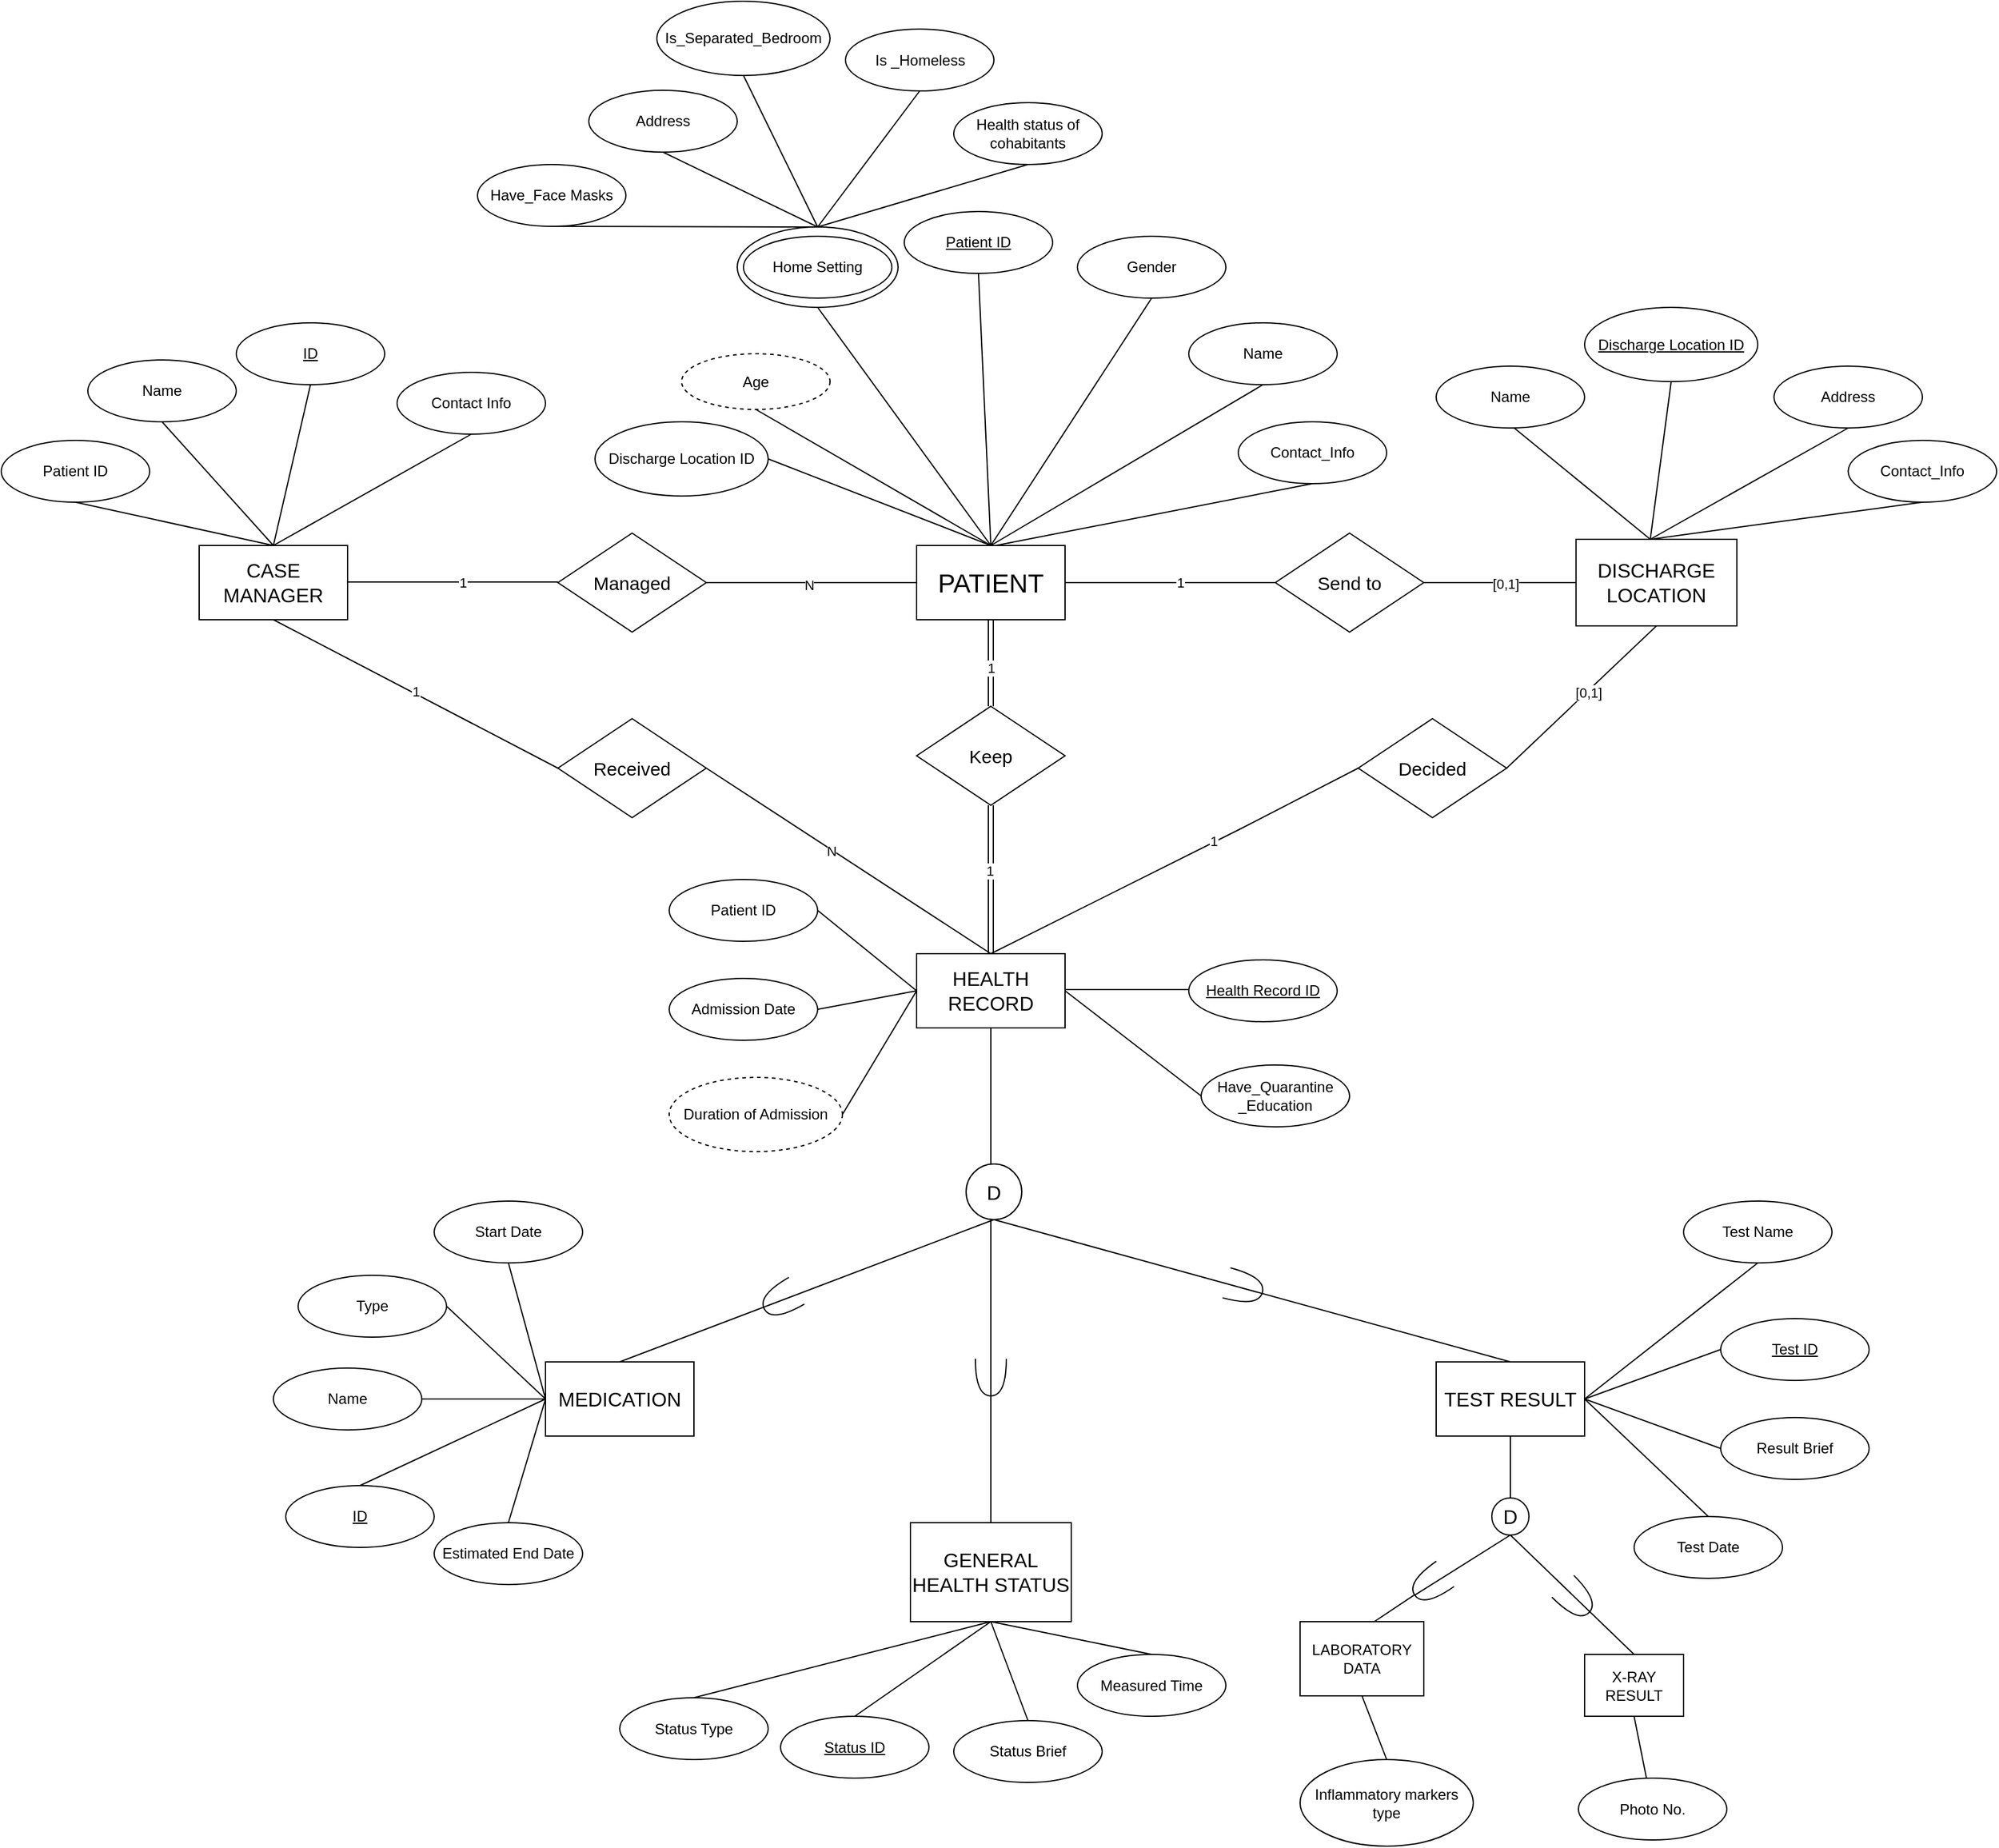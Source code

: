 <mxfile version="22.0.8" type="google">
  <diagram name="Page-1" id="VMhHE3e6g1Ab2ui48BeN">
    <mxGraphModel grid="1" page="1" gridSize="10" guides="1" tooltips="1" connect="1" arrows="1" fold="1" pageScale="1" pageWidth="827" pageHeight="1169" math="0" shadow="0">
      <root>
        <mxCell id="0" />
        <mxCell id="1" parent="0" />
        <mxCell id="AIpgbeA93NJmp3kinmn9-67" style="edgeStyle=orthogonalEdgeStyle;rounded=0;orthogonalLoop=1;jettySize=auto;html=1;entryX=0.5;entryY=0;entryDx=0;entryDy=0;shape=link;" edge="1" parent="1" source="AIpgbeA93NJmp3kinmn9-1" target="AIpgbeA93NJmp3kinmn9-66">
          <mxGeometry relative="1" as="geometry" />
        </mxCell>
        <mxCell id="AIpgbeA93NJmp3kinmn9-69" value="1" style="edgeLabel;html=1;align=center;verticalAlign=middle;resizable=0;points=[];" connectable="0" vertex="1" parent="AIpgbeA93NJmp3kinmn9-67">
          <mxGeometry x="0.114" relative="1" as="geometry">
            <mxPoint as="offset" />
          </mxGeometry>
        </mxCell>
        <mxCell id="AIpgbeA93NJmp3kinmn9-1" value="&lt;font style=&quot;font-size: 21px;&quot;&gt;PATIENT&lt;/font&gt;" style="rounded=0;whiteSpace=wrap;html=1;" vertex="1" parent="1">
          <mxGeometry x="240" y="-370" width="120" height="60" as="geometry" />
        </mxCell>
        <mxCell id="AIpgbeA93NJmp3kinmn9-8" style="edgeStyle=orthogonalEdgeStyle;rounded=0;orthogonalLoop=1;jettySize=auto;html=1;exitX=0.5;exitY=1;exitDx=0;exitDy=0;" edge="1" parent="1">
          <mxGeometry relative="1" as="geometry">
            <mxPoint x="300" y="440" as="sourcePoint" />
            <mxPoint x="300" y="440" as="targetPoint" />
          </mxGeometry>
        </mxCell>
        <mxCell id="AIpgbeA93NJmp3kinmn9-64" value="&lt;font style=&quot;font-size: 16px;&quot;&gt;HEALTH RECORD&lt;/font&gt;" style="rounded=0;whiteSpace=wrap;html=1;" vertex="1" parent="1">
          <mxGeometry x="240" y="-40" width="120" height="60" as="geometry" />
        </mxCell>
        <mxCell id="AIpgbeA93NJmp3kinmn9-68" style="edgeStyle=orthogonalEdgeStyle;rounded=0;orthogonalLoop=1;jettySize=auto;html=1;exitX=0.5;exitY=1;exitDx=0;exitDy=0;shape=link;" edge="1" parent="1" source="AIpgbeA93NJmp3kinmn9-66" target="AIpgbeA93NJmp3kinmn9-64">
          <mxGeometry relative="1" as="geometry" />
        </mxCell>
        <mxCell id="AIpgbeA93NJmp3kinmn9-71" value="1" style="edgeLabel;html=1;align=center;verticalAlign=middle;resizable=0;points=[];" connectable="0" vertex="1" parent="AIpgbeA93NJmp3kinmn9-68">
          <mxGeometry x="-0.117" y="-1" relative="1" as="geometry">
            <mxPoint as="offset" />
          </mxGeometry>
        </mxCell>
        <mxCell id="AIpgbeA93NJmp3kinmn9-66" value="&lt;font style=&quot;font-size: 15px;&quot;&gt;Keep&lt;/font&gt;" style="rhombus;whiteSpace=wrap;html=1;" vertex="1" parent="1">
          <mxGeometry x="240" y="-240" width="120" height="80" as="geometry" />
        </mxCell>
        <mxCell id="AIpgbeA93NJmp3kinmn9-80" value="&lt;u&gt;Health Record ID&lt;/u&gt;" style="ellipse;whiteSpace=wrap;html=1;" vertex="1" parent="1">
          <mxGeometry x="460" y="-35" width="120" height="50" as="geometry" />
        </mxCell>
        <mxCell id="AIpgbeA93NJmp3kinmn9-85" value="Patient ID" style="ellipse;whiteSpace=wrap;html=1;" vertex="1" parent="1">
          <mxGeometry x="40" y="-100" width="120" height="50" as="geometry" />
        </mxCell>
        <mxCell id="AIpgbeA93NJmp3kinmn9-86" value="" style="endArrow=none;html=1;rounded=0;exitX=1;exitY=0.5;exitDx=0;exitDy=0;" edge="1" parent="1" source="AIpgbeA93NJmp3kinmn9-85">
          <mxGeometry width="50" height="50" relative="1" as="geometry">
            <mxPoint x="300" y="-10" as="sourcePoint" />
            <mxPoint x="240" y="-10" as="targetPoint" />
          </mxGeometry>
        </mxCell>
        <mxCell id="NmKo0EHqz39Op1osBqyC-1" value="&lt;span style=&quot;font-size: 16px;&quot;&gt;CASE MANAGER&lt;/span&gt;" style="rounded=0;whiteSpace=wrap;html=1;" vertex="1" parent="1">
          <mxGeometry x="-340" y="-370" width="120" height="60" as="geometry" />
        </mxCell>
        <mxCell id="NmKo0EHqz39Op1osBqyC-2" value="&lt;font style=&quot;font-size: 16px;&quot;&gt;DISCHARGE&lt;br&gt;LOCATION&lt;br&gt;&lt;/font&gt;" style="rounded=0;whiteSpace=wrap;html=1;" vertex="1" parent="1">
          <mxGeometry x="773.1" y="-375" width="130" height="70" as="geometry" />
        </mxCell>
        <mxCell id="NmKo0EHqz39Op1osBqyC-3" value="&lt;font style=&quot;font-size: 15px;&quot;&gt;Send to&lt;/font&gt;" style="rhombus;whiteSpace=wrap;html=1;" vertex="1" parent="1">
          <mxGeometry x="530" y="-380" width="120" height="80" as="geometry" />
        </mxCell>
        <mxCell id="NmKo0EHqz39Op1osBqyC-5" value="" style="endArrow=none;html=1;rounded=0;entryX=0;entryY=0.5;entryDx=0;entryDy=0;exitX=1;exitY=0.5;exitDx=0;exitDy=0;" edge="1" parent="1" source="NmKo0EHqz39Op1osBqyC-3" target="NmKo0EHqz39Op1osBqyC-2">
          <mxGeometry width="50" height="50" relative="1" as="geometry">
            <mxPoint x="280" y="110" as="sourcePoint" />
            <mxPoint x="330" y="60" as="targetPoint" />
          </mxGeometry>
        </mxCell>
        <mxCell id="NmKo0EHqz39Op1osBqyC-10" value="[0,1]" style="edgeLabel;html=1;align=center;verticalAlign=middle;resizable=0;points=[];" connectable="0" vertex="1" parent="NmKo0EHqz39Op1osBqyC-5">
          <mxGeometry x="0.072" y="-1" relative="1" as="geometry">
            <mxPoint as="offset" />
          </mxGeometry>
        </mxCell>
        <mxCell id="NmKo0EHqz39Op1osBqyC-6" value="" style="endArrow=none;html=1;rounded=0;entryX=0;entryY=0.5;entryDx=0;entryDy=0;exitX=1;exitY=0.5;exitDx=0;exitDy=0;" edge="1" parent="1" source="AIpgbeA93NJmp3kinmn9-1" target="NmKo0EHqz39Op1osBqyC-3">
          <mxGeometry width="50" height="50" relative="1" as="geometry">
            <mxPoint x="660" y="-330" as="sourcePoint" />
            <mxPoint x="780" y="-330" as="targetPoint" />
            <Array as="points" />
          </mxGeometry>
        </mxCell>
        <mxCell id="NmKo0EHqz39Op1osBqyC-9" value="1" style="edgeLabel;html=1;align=center;verticalAlign=middle;resizable=0;points=[];" connectable="0" vertex="1" parent="NmKo0EHqz39Op1osBqyC-6">
          <mxGeometry x="0.086" relative="1" as="geometry">
            <mxPoint as="offset" />
          </mxGeometry>
        </mxCell>
        <mxCell id="NmKo0EHqz39Op1osBqyC-19" value="" style="endArrow=none;html=1;rounded=0;exitX=0;exitY=0.5;exitDx=0;exitDy=0;entryX=1;entryY=0.5;entryDx=0;entryDy=0;" edge="1" parent="1" source="AIpgbeA93NJmp3kinmn9-1" target="NmKo0EHqz39Op1osBqyC-20">
          <mxGeometry width="50" height="50" relative="1" as="geometry">
            <mxPoint x="280" y="-100" as="sourcePoint" />
            <mxPoint x="330" y="-150" as="targetPoint" />
            <Array as="points">
              <mxPoint x="190" y="-340" />
            </Array>
          </mxGeometry>
        </mxCell>
        <mxCell id="NmKo0EHqz39Op1osBqyC-24" value="N" style="edgeLabel;html=1;align=center;verticalAlign=middle;resizable=0;points=[];" connectable="0" vertex="1" parent="NmKo0EHqz39Op1osBqyC-19">
          <mxGeometry x="0.031" y="2" relative="1" as="geometry">
            <mxPoint as="offset" />
          </mxGeometry>
        </mxCell>
        <mxCell id="NmKo0EHqz39Op1osBqyC-20" value="&lt;span style=&quot;font-size: 15px;&quot;&gt;Managed&lt;/span&gt;" style="rhombus;whiteSpace=wrap;html=1;" vertex="1" parent="1">
          <mxGeometry x="-50" y="-380" width="120" height="80" as="geometry" />
        </mxCell>
        <mxCell id="NmKo0EHqz39Op1osBqyC-25" value="" style="endArrow=none;html=1;rounded=0;entryX=0;entryY=0.5;entryDx=0;entryDy=0;exitX=1;exitY=0.5;exitDx=0;exitDy=0;" edge="1" parent="1">
          <mxGeometry width="50" height="50" relative="1" as="geometry">
            <mxPoint x="-220" y="-340.5" as="sourcePoint" />
            <mxPoint x="-50" y="-340.5" as="targetPoint" />
            <Array as="points" />
          </mxGeometry>
        </mxCell>
        <mxCell id="NmKo0EHqz39Op1osBqyC-26" value="1" style="edgeLabel;html=1;align=center;verticalAlign=middle;resizable=0;points=[];" connectable="0" vertex="1" parent="NmKo0EHqz39Op1osBqyC-25">
          <mxGeometry x="0.086" relative="1" as="geometry">
            <mxPoint as="offset" />
          </mxGeometry>
        </mxCell>
        <mxCell id="NmKo0EHqz39Op1osBqyC-27" value="&lt;font style=&quot;font-size: 15px;&quot;&gt;Received&lt;/font&gt;" style="rhombus;whiteSpace=wrap;html=1;" vertex="1" parent="1">
          <mxGeometry x="-50" y="-230" width="120" height="80" as="geometry" />
        </mxCell>
        <mxCell id="NmKo0EHqz39Op1osBqyC-28" value="" style="endArrow=none;html=1;rounded=0;entryX=0.5;entryY=1;entryDx=0;entryDy=0;exitX=0;exitY=0.5;exitDx=0;exitDy=0;" edge="1" parent="1" source="NmKo0EHqz39Op1osBqyC-27" target="NmKo0EHqz39Op1osBqyC-1">
          <mxGeometry width="50" height="50" relative="1" as="geometry">
            <mxPoint x="280" as="sourcePoint" />
            <mxPoint x="330" y="-50" as="targetPoint" />
          </mxGeometry>
        </mxCell>
        <mxCell id="NmKo0EHqz39Op1osBqyC-29" value="1" style="edgeLabel;html=1;align=center;verticalAlign=middle;resizable=0;points=[];" connectable="0" vertex="1" parent="NmKo0EHqz39Op1osBqyC-28">
          <mxGeometry x="0.013" y="-2" relative="1" as="geometry">
            <mxPoint as="offset" />
          </mxGeometry>
        </mxCell>
        <mxCell id="NmKo0EHqz39Op1osBqyC-30" value="" style="endArrow=none;html=1;rounded=0;entryX=1;entryY=0.5;entryDx=0;entryDy=0;exitX=0.5;exitY=0;exitDx=0;exitDy=0;" edge="1" parent="1" source="AIpgbeA93NJmp3kinmn9-64" target="NmKo0EHqz39Op1osBqyC-27">
          <mxGeometry width="50" height="50" relative="1" as="geometry">
            <mxPoint x="280" as="sourcePoint" />
            <mxPoint x="330" y="-50" as="targetPoint" />
          </mxGeometry>
        </mxCell>
        <mxCell id="NmKo0EHqz39Op1osBqyC-31" value="N" style="edgeLabel;html=1;align=center;verticalAlign=middle;resizable=0;points=[];" connectable="0" vertex="1" parent="NmKo0EHqz39Op1osBqyC-30">
          <mxGeometry x="0.123" y="1" relative="1" as="geometry">
            <mxPoint as="offset" />
          </mxGeometry>
        </mxCell>
        <mxCell id="NmKo0EHqz39Op1osBqyC-32" value="&lt;font style=&quot;font-size: 15px;&quot;&gt;Decided&lt;/font&gt;" style="rhombus;whiteSpace=wrap;html=1;" vertex="1" parent="1">
          <mxGeometry x="597" y="-230" width="120" height="80" as="geometry" />
        </mxCell>
        <mxCell id="NmKo0EHqz39Op1osBqyC-33" value="" style="endArrow=none;html=1;rounded=0;entryX=0;entryY=0.5;entryDx=0;entryDy=0;" edge="1" parent="1" target="NmKo0EHqz39Op1osBqyC-32">
          <mxGeometry width="50" height="50" relative="1" as="geometry">
            <mxPoint x="300" y="-40" as="sourcePoint" />
            <mxPoint x="80" y="-180" as="targetPoint" />
            <Array as="points">
              <mxPoint x="500" y="-140" />
            </Array>
          </mxGeometry>
        </mxCell>
        <mxCell id="NmKo0EHqz39Op1osBqyC-35" value="1" style="edgeLabel;html=1;align=center;verticalAlign=middle;resizable=0;points=[];" connectable="0" vertex="1" parent="NmKo0EHqz39Op1osBqyC-33">
          <mxGeometry x="0.21" y="1" relative="1" as="geometry">
            <mxPoint as="offset" />
          </mxGeometry>
        </mxCell>
        <mxCell id="NmKo0EHqz39Op1osBqyC-36" value="" style="endArrow=none;html=1;rounded=0;entryX=0.5;entryY=1;entryDx=0;entryDy=0;exitX=1;exitY=0.5;exitDx=0;exitDy=0;" edge="1" parent="1" source="NmKo0EHqz39Op1osBqyC-32" target="NmKo0EHqz39Op1osBqyC-2">
          <mxGeometry width="50" height="50" relative="1" as="geometry">
            <mxPoint x="660" y="-330" as="sourcePoint" />
            <mxPoint x="780" y="-330" as="targetPoint" />
          </mxGeometry>
        </mxCell>
        <mxCell id="NmKo0EHqz39Op1osBqyC-37" value="[0,1]" style="edgeLabel;html=1;align=center;verticalAlign=middle;resizable=0;points=[];" connectable="0" vertex="1" parent="NmKo0EHqz39Op1osBqyC-36">
          <mxGeometry x="0.072" y="-1" relative="1" as="geometry">
            <mxPoint as="offset" />
          </mxGeometry>
        </mxCell>
        <mxCell id="NmKo0EHqz39Op1osBqyC-48" value="" style="endArrow=none;html=1;rounded=0;entryX=0.5;entryY=1;entryDx=0;entryDy=0;" edge="1" parent="1" target="AIpgbeA93NJmp3kinmn9-64">
          <mxGeometry width="50" height="50" relative="1" as="geometry">
            <mxPoint x="300" y="130" as="sourcePoint" />
            <mxPoint x="310" y="30" as="targetPoint" />
          </mxGeometry>
        </mxCell>
        <mxCell id="NmKo0EHqz39Op1osBqyC-50" value="&lt;font style=&quot;font-size: 16px;&quot;&gt;MEDICATION&lt;br&gt;&lt;/font&gt;" style="rounded=0;whiteSpace=wrap;html=1;" vertex="1" parent="1">
          <mxGeometry x="-60" y="290" width="120" height="60" as="geometry" />
        </mxCell>
        <mxCell id="_GpkF45xMww4zKi-DUgt-10" style="rounded=0;orthogonalLoop=1;jettySize=auto;html=1;entryX=0.5;entryY=0;entryDx=0;entryDy=0;endArrow=none;endFill=0;" edge="1" parent="1" source="2goX5_08iMtre9aVL-ch-25">
          <mxGeometry relative="1" as="geometry">
            <mxPoint x="720" y="430" as="sourcePoint" />
            <mxPoint x="610" y="500" as="targetPoint" />
          </mxGeometry>
        </mxCell>
        <mxCell id="NmKo0EHqz39Op1osBqyC-51" value="&lt;font style=&quot;font-size: 16px;&quot;&gt;GENERAL HEALTH STATUS&lt;br&gt;&lt;/font&gt;" style="rounded=0;whiteSpace=wrap;html=1;" vertex="1" parent="1">
          <mxGeometry x="235" y="420" width="130" height="80" as="geometry" />
        </mxCell>
        <mxCell id="_GpkF45xMww4zKi-DUgt-26" style="edgeStyle=none;shape=connector;rounded=0;orthogonalLoop=1;jettySize=auto;html=1;exitX=1;exitY=0.5;exitDx=0;exitDy=0;entryX=0.5;entryY=1;entryDx=0;entryDy=0;labelBackgroundColor=default;strokeColor=default;align=center;verticalAlign=middle;fontFamily=Helvetica;fontSize=11;fontColor=default;endArrow=none;endFill=0;" edge="1" parent="1" target="2goX5_08iMtre9aVL-ch-2">
          <mxGeometry relative="1" as="geometry">
            <mxPoint x="780" y="320" as="sourcePoint" />
          </mxGeometry>
        </mxCell>
        <mxCell id="NmKo0EHqz39Op1osBqyC-52" value="&lt;font style=&quot;font-size: 16px;&quot;&gt;TEST RESULT&lt;/font&gt;" style="rounded=0;whiteSpace=wrap;html=1;" vertex="1" parent="1">
          <mxGeometry x="660" y="290" width="120" height="60" as="geometry" />
        </mxCell>
        <mxCell id="NmKo0EHqz39Op1osBqyC-57" value="Gender" style="ellipse;whiteSpace=wrap;html=1;" vertex="1" parent="1">
          <mxGeometry x="370" y="-620" width="120" height="50" as="geometry" />
        </mxCell>
        <mxCell id="NmKo0EHqz39Op1osBqyC-58" value="&lt;u&gt;Patient ID&lt;/u&gt;" style="ellipse;whiteSpace=wrap;html=1;" vertex="1" parent="1">
          <mxGeometry x="230" y="-640" width="120" height="50" as="geometry" />
        </mxCell>
        <mxCell id="NmKo0EHqz39Op1osBqyC-60" value="Name" style="ellipse;whiteSpace=wrap;html=1;" vertex="1" parent="1">
          <mxGeometry x="460" y="-550" width="120" height="50" as="geometry" />
        </mxCell>
        <mxCell id="NmKo0EHqz39Op1osBqyC-61" value="" style="endArrow=none;html=1;rounded=0;exitX=0.5;exitY=1;exitDx=0;exitDy=0;entryX=0.5;entryY=0;entryDx=0;entryDy=0;" edge="1" parent="1" target="AIpgbeA93NJmp3kinmn9-1">
          <mxGeometry width="50" height="50" relative="1" as="geometry">
            <mxPoint x="110" y="-480" as="sourcePoint" />
            <mxPoint x="330" y="-320" as="targetPoint" />
          </mxGeometry>
        </mxCell>
        <mxCell id="NmKo0EHqz39Op1osBqyC-64" value="" style="endArrow=none;html=1;rounded=0;entryX=0.5;entryY=1;entryDx=0;entryDy=0;" edge="1" parent="1" target="NmKo0EHqz39Op1osBqyC-58">
          <mxGeometry width="50" height="50" relative="1" as="geometry">
            <mxPoint x="300" y="-370" as="sourcePoint" />
            <mxPoint x="350" y="-420" as="targetPoint" />
          </mxGeometry>
        </mxCell>
        <mxCell id="NmKo0EHqz39Op1osBqyC-65" value="" style="endArrow=none;html=1;rounded=0;entryX=0.5;entryY=1;entryDx=0;entryDy=0;" edge="1" parent="1" target="NmKo0EHqz39Op1osBqyC-57">
          <mxGeometry width="50" height="50" relative="1" as="geometry">
            <mxPoint x="300" y="-370" as="sourcePoint" />
            <mxPoint x="350" y="-420" as="targetPoint" />
          </mxGeometry>
        </mxCell>
        <mxCell id="NmKo0EHqz39Op1osBqyC-66" value="" style="endArrow=none;html=1;rounded=0;entryX=0.5;entryY=1;entryDx=0;entryDy=0;" edge="1" parent="1" target="NmKo0EHqz39Op1osBqyC-60">
          <mxGeometry width="50" height="50" relative="1" as="geometry">
            <mxPoint x="300" y="-370" as="sourcePoint" />
            <mxPoint x="350" y="-420" as="targetPoint" />
          </mxGeometry>
        </mxCell>
        <mxCell id="NmKo0EHqz39Op1osBqyC-68" value="" style="endArrow=none;html=1;rounded=0;entryX=0.5;entryY=1;entryDx=0;entryDy=0;exitX=0.5;exitY=0;exitDx=0;exitDy=0;" edge="1" parent="1" target="NmKo0EHqz39Op1osBqyC-69">
          <mxGeometry width="50" height="50" relative="1" as="geometry">
            <mxPoint x="833.1" y="-375" as="sourcePoint" />
            <mxPoint x="833.1" y="-485" as="targetPoint" />
          </mxGeometry>
        </mxCell>
        <mxCell id="NmKo0EHqz39Op1osBqyC-69" value="&lt;u&gt;Discharge Location ID&lt;/u&gt;" style="ellipse;whiteSpace=wrap;html=1;" vertex="1" parent="1">
          <mxGeometry x="780" y="-562.5" width="140" height="60" as="geometry" />
        </mxCell>
        <mxCell id="NmKo0EHqz39Op1osBqyC-70" value="Name" style="ellipse;whiteSpace=wrap;html=1;" vertex="1" parent="1">
          <mxGeometry x="660" y="-515" width="120" height="50" as="geometry" />
        </mxCell>
        <mxCell id="NmKo0EHqz39Op1osBqyC-71" value="" style="endArrow=none;html=1;rounded=0;entryX=0.5;entryY=1;entryDx=0;entryDy=0;" edge="1" parent="1">
          <mxGeometry width="50" height="50" relative="1" as="geometry">
            <mxPoint x="833.1" y="-375" as="sourcePoint" />
            <mxPoint x="723.1" y="-465" as="targetPoint" />
          </mxGeometry>
        </mxCell>
        <mxCell id="NmKo0EHqz39Op1osBqyC-72" value="Address" style="ellipse;whiteSpace=wrap;html=1;" vertex="1" parent="1">
          <mxGeometry x="933.1" y="-515" width="120" height="50" as="geometry" />
        </mxCell>
        <mxCell id="NmKo0EHqz39Op1osBqyC-73" value="" style="endArrow=none;html=1;rounded=0;entryX=0.5;entryY=1;entryDx=0;entryDy=0;" edge="1" parent="1" target="NmKo0EHqz39Op1osBqyC-72">
          <mxGeometry width="50" height="50" relative="1" as="geometry">
            <mxPoint x="833.1" y="-375" as="sourcePoint" />
            <mxPoint x="883.1" y="-425" as="targetPoint" />
          </mxGeometry>
        </mxCell>
        <mxCell id="NmKo0EHqz39Op1osBqyC-74" value="Contact_Info" style="ellipse;whiteSpace=wrap;html=1;" vertex="1" parent="1">
          <mxGeometry x="993.1" y="-455" width="120" height="50" as="geometry" />
        </mxCell>
        <mxCell id="NmKo0EHqz39Op1osBqyC-75" value="" style="endArrow=none;html=1;rounded=0;entryX=0.5;entryY=1;entryDx=0;entryDy=0;" edge="1" parent="1" target="NmKo0EHqz39Op1osBqyC-74">
          <mxGeometry width="50" height="50" relative="1" as="geometry">
            <mxPoint x="833.1" y="-375" as="sourcePoint" />
            <mxPoint x="883.1" y="-425" as="targetPoint" />
          </mxGeometry>
        </mxCell>
        <mxCell id="NmKo0EHqz39Op1osBqyC-76" value="" style="endArrow=none;html=1;rounded=0;entryX=0.5;entryY=1;entryDx=0;entryDy=0;exitX=0.5;exitY=0;exitDx=0;exitDy=0;" edge="1" parent="1" target="NmKo0EHqz39Op1osBqyC-77">
          <mxGeometry width="50" height="50" relative="1" as="geometry">
            <mxPoint x="-280" y="-370" as="sourcePoint" />
            <mxPoint x="-280" y="-480" as="targetPoint" />
          </mxGeometry>
        </mxCell>
        <mxCell id="NmKo0EHqz39Op1osBqyC-77" value="&lt;u&gt;ID&lt;/u&gt;" style="ellipse;whiteSpace=wrap;html=1;" vertex="1" parent="1">
          <mxGeometry x="-310" y="-550" width="120" height="50" as="geometry" />
        </mxCell>
        <mxCell id="NmKo0EHqz39Op1osBqyC-78" value="Name" style="ellipse;whiteSpace=wrap;html=1;" vertex="1" parent="1">
          <mxGeometry x="-430" y="-520" width="120" height="50" as="geometry" />
        </mxCell>
        <mxCell id="NmKo0EHqz39Op1osBqyC-79" value="" style="endArrow=none;html=1;rounded=0;entryX=0.5;entryY=1;entryDx=0;entryDy=0;" edge="1" parent="1" target="NmKo0EHqz39Op1osBqyC-78">
          <mxGeometry width="50" height="50" relative="1" as="geometry">
            <mxPoint x="-280" y="-370" as="sourcePoint" />
            <mxPoint x="-230" y="-420" as="targetPoint" />
          </mxGeometry>
        </mxCell>
        <mxCell id="NmKo0EHqz39Op1osBqyC-82" value="Contact Info" style="ellipse;whiteSpace=wrap;html=1;" vertex="1" parent="1">
          <mxGeometry x="-180" y="-510" width="120" height="50" as="geometry" />
        </mxCell>
        <mxCell id="NmKo0EHqz39Op1osBqyC-83" value="" style="endArrow=none;html=1;rounded=0;entryX=0.5;entryY=1;entryDx=0;entryDy=0;" edge="1" parent="1" target="NmKo0EHqz39Op1osBqyC-82">
          <mxGeometry width="50" height="50" relative="1" as="geometry">
            <mxPoint x="-280" y="-370" as="sourcePoint" />
            <mxPoint x="-230" y="-420" as="targetPoint" />
          </mxGeometry>
        </mxCell>
        <mxCell id="_GpkF45xMww4zKi-DUgt-28" style="edgeStyle=none;shape=connector;rounded=0;orthogonalLoop=1;jettySize=auto;html=1;exitX=0;exitY=0.5;exitDx=0;exitDy=0;entryX=1;entryY=0.5;entryDx=0;entryDy=0;labelBackgroundColor=default;strokeColor=default;align=center;verticalAlign=middle;fontFamily=Helvetica;fontSize=11;fontColor=default;endArrow=none;endFill=0;" edge="1" parent="1" source="_GpkF45xMww4zKi-DUgt-3">
          <mxGeometry relative="1" as="geometry">
            <mxPoint x="780" y="320" as="targetPoint" />
          </mxGeometry>
        </mxCell>
        <mxCell id="_GpkF45xMww4zKi-DUgt-3" value="Result Brief" style="ellipse;whiteSpace=wrap;html=1;" vertex="1" parent="1">
          <mxGeometry x="890" y="335" width="120" height="50" as="geometry" />
        </mxCell>
        <mxCell id="_GpkF45xMww4zKi-DUgt-27" style="edgeStyle=none;shape=connector;rounded=0;orthogonalLoop=1;jettySize=auto;html=1;exitX=0;exitY=0.5;exitDx=0;exitDy=0;labelBackgroundColor=default;strokeColor=default;align=center;verticalAlign=middle;fontFamily=Helvetica;fontSize=11;fontColor=default;endArrow=none;endFill=0;" edge="1" parent="1" source="_GpkF45xMww4zKi-DUgt-4">
          <mxGeometry relative="1" as="geometry">
            <mxPoint x="780" y="320" as="targetPoint" />
          </mxGeometry>
        </mxCell>
        <mxCell id="_GpkF45xMww4zKi-DUgt-4" value="&lt;u&gt;Test ID&lt;/u&gt;" style="ellipse;whiteSpace=wrap;html=1;" vertex="1" parent="1">
          <mxGeometry x="890" y="255" width="120" height="50" as="geometry" />
        </mxCell>
        <mxCell id="3b1TjzW6695VxqI2YM0s-2" value="Home Setting" style="ellipse;whiteSpace=wrap;html=1;" vertex="1" parent="1">
          <mxGeometry x="100" y="-620" width="120" height="50" as="geometry" />
        </mxCell>
        <mxCell id="3b1TjzW6695VxqI2YM0s-3" value="" style="endArrow=none;html=1;rounded=0;entryX=0.5;entryY=1;entryDx=0;entryDy=0;" edge="1" parent="1" target="9C1sLMTKjPvSeGDi-WuJ-1">
          <mxGeometry width="50" height="50" relative="1" as="geometry">
            <mxPoint x="300" y="-370" as="sourcePoint" />
            <mxPoint x="170" y="-560" as="targetPoint" />
          </mxGeometry>
        </mxCell>
        <mxCell id="3b1TjzW6695VxqI2YM0s-4" value="Type" style="ellipse;whiteSpace=wrap;html=1;" vertex="1" parent="1">
          <mxGeometry x="-260" y="220" width="120" height="50" as="geometry" />
        </mxCell>
        <mxCell id="3b1TjzW6695VxqI2YM0s-7" value="Start Date" style="ellipse;whiteSpace=wrap;html=1;" vertex="1" parent="1">
          <mxGeometry x="-150" y="160" width="120" height="50" as="geometry" />
        </mxCell>
        <mxCell id="_GpkF45xMww4zKi-DUgt-29" style="edgeStyle=none;shape=connector;rounded=0;orthogonalLoop=1;jettySize=auto;html=1;exitX=0.5;exitY=0;exitDx=0;exitDy=0;labelBackgroundColor=default;strokeColor=default;align=center;verticalAlign=middle;fontFamily=Helvetica;fontSize=11;fontColor=default;endArrow=none;endFill=0;" edge="1" parent="1" source="2goX5_08iMtre9aVL-ch-1">
          <mxGeometry relative="1" as="geometry">
            <mxPoint x="780" y="320" as="targetPoint" />
          </mxGeometry>
        </mxCell>
        <mxCell id="2goX5_08iMtre9aVL-ch-1" value="Test Date" style="ellipse;whiteSpace=wrap;html=1;" vertex="1" parent="1">
          <mxGeometry x="820" y="415" width="120" height="50" as="geometry" />
        </mxCell>
        <mxCell id="3b1TjzW6695VxqI2YM0s-8" value="Estimated End Date" style="ellipse;whiteSpace=wrap;html=1;" vertex="1" parent="1">
          <mxGeometry x="-150" y="420" width="120" height="50" as="geometry" />
        </mxCell>
        <mxCell id="3b1TjzW6695VxqI2YM0s-9" value="" style="endArrow=none;html=1;rounded=0;exitX=0.5;exitY=0;exitDx=0;exitDy=0;" edge="1" parent="1" source="3b1TjzW6695VxqI2YM0s-8">
          <mxGeometry width="50" height="50" relative="1" as="geometry">
            <mxPoint x="-50" y="400" as="sourcePoint" />
            <mxPoint x="-60" y="320" as="targetPoint" />
            <Array as="points" />
          </mxGeometry>
        </mxCell>
        <mxCell id="_GpkF45xMww4zKi-DUgt-11" style="edgeStyle=none;shape=connector;rounded=0;orthogonalLoop=1;jettySize=auto;html=1;exitX=0.5;exitY=0;exitDx=0;exitDy=0;labelBackgroundColor=default;strokeColor=default;align=center;verticalAlign=middle;fontFamily=Helvetica;fontSize=11;fontColor=default;endArrow=none;endFill=0;" edge="1" parent="1" source="2goX5_08iMtre9aVL-ch-29">
          <mxGeometry relative="1" as="geometry">
            <mxPoint x="720" y="430" as="targetPoint" />
            <Array as="points" />
            <mxPoint x="720" y="527.5" as="sourcePoint" />
          </mxGeometry>
        </mxCell>
        <mxCell id="3b1TjzW6695VxqI2YM0s-5" value="Name" style="ellipse;whiteSpace=wrap;html=1;" vertex="1" parent="1">
          <mxGeometry x="-280" y="295" width="120" height="50" as="geometry" />
        </mxCell>
        <mxCell id="3b1TjzW6695VxqI2YM0s-6" value="&lt;u&gt;ID&lt;/u&gt;" style="ellipse;whiteSpace=wrap;html=1;" vertex="1" parent="1">
          <mxGeometry x="-270" y="390" width="120" height="50" as="geometry" />
        </mxCell>
        <mxCell id="_GpkF45xMww4zKi-DUgt-21" value="" style="rounded=0;orthogonalLoop=1;jettySize=auto;html=1;entryX=1;entryY=0.5;entryDx=0;entryDy=0;endArrow=none;endFill=0;entryPerimeter=0;" edge="1" parent="1" target="2goX5_08iMtre9aVL-ch-25">
          <mxGeometry relative="1" as="geometry">
            <mxPoint x="720" y="430" as="sourcePoint" />
            <mxPoint x="640" y="480" as="targetPoint" />
          </mxGeometry>
        </mxCell>
        <mxCell id="2goX5_08iMtre9aVL-ch-3" value="" style="endArrow=none;html=1;rounded=0;" edge="1" parent="1">
          <mxGeometry width="50" height="50" relative="1" as="geometry">
            <mxPoint x="720" y="400" as="sourcePoint" />
            <mxPoint x="720" y="350" as="targetPoint" />
          </mxGeometry>
        </mxCell>
        <mxCell id="2goX5_08iMtre9aVL-ch-25" value="" style="shape=requiredInterface;html=1;verticalLabelPosition=bottom;sketch=0;rotation=145;" vertex="1" parent="1">
          <mxGeometry x="640" y="457.5" width="30" height="25" as="geometry" />
        </mxCell>
        <mxCell id="3b1TjzW6695VxqI2YM0s-15" value="&lt;font style=&quot;font-size: 16px;&quot;&gt;D&lt;/font&gt;" style="ellipse;whiteSpace=wrap;html=1;aspect=fixed;" vertex="1" parent="1">
          <mxGeometry x="705" y="400" width="30" height="30" as="geometry" />
        </mxCell>
        <mxCell id="3b1TjzW6695VxqI2YM0s-10" value="" style="endArrow=none;html=1;rounded=0;exitX=0.5;exitY=0;exitDx=0;exitDy=0;" edge="1" parent="1" source="3b1TjzW6695VxqI2YM0s-6">
          <mxGeometry width="50" height="50" relative="1" as="geometry">
            <mxPoint x="-110" y="370" as="sourcePoint" />
            <mxPoint x="-60" y="320" as="targetPoint" />
          </mxGeometry>
        </mxCell>
        <mxCell id="3b1TjzW6695VxqI2YM0s-13" value="" style="endArrow=none;html=1;rounded=0;entryX=0;entryY=0.5;entryDx=0;entryDy=0;exitX=0.5;exitY=1;exitDx=0;exitDy=0;" edge="1" parent="1" source="3b1TjzW6695VxqI2YM0s-7" target="NmKo0EHqz39Op1osBqyC-50">
          <mxGeometry width="50" height="50" relative="1" as="geometry">
            <mxPoint x="-140" y="240" as="sourcePoint" />
            <mxPoint x="-40" y="240" as="targetPoint" />
          </mxGeometry>
        </mxCell>
        <mxCell id="3b1TjzW6695VxqI2YM0s-11" value="" style="endArrow=none;html=1;rounded=0;exitX=1;exitY=0.5;exitDx=0;exitDy=0;" edge="1" parent="1" source="3b1TjzW6695VxqI2YM0s-5">
          <mxGeometry width="50" height="50" relative="1" as="geometry">
            <mxPoint x="-150" y="350" as="sourcePoint" />
            <mxPoint x="-60" y="320" as="targetPoint" />
          </mxGeometry>
        </mxCell>
        <mxCell id="2goX5_08iMtre9aVL-ch-2" value="Test Name" style="ellipse;whiteSpace=wrap;html=1;" vertex="1" parent="1">
          <mxGeometry x="860" y="160" width="120" height="50" as="geometry" />
        </mxCell>
        <mxCell id="3b1TjzW6695VxqI2YM0s-12" value="" style="endArrow=none;html=1;rounded=0;exitX=1;exitY=0.5;exitDx=0;exitDy=0;" edge="1" parent="1" source="3b1TjzW6695VxqI2YM0s-4">
          <mxGeometry width="50" height="50" relative="1" as="geometry">
            <mxPoint x="-140" y="330" as="sourcePoint" />
            <mxPoint x="-60" y="320" as="targetPoint" />
          </mxGeometry>
        </mxCell>
        <mxCell id="3b1TjzW6695VxqI2YM0s-21" value="Age" style="ellipse;whiteSpace=wrap;html=1;align=center;dashed=1;" vertex="1" parent="1">
          <mxGeometry x="50" y="-525" width="120" height="45" as="geometry" />
        </mxCell>
        <mxCell id="2goX5_08iMtre9aVL-ch-27" value="LABORATORY DATA" style="rounded=0;whiteSpace=wrap;html=1;" vertex="1" parent="1">
          <mxGeometry x="550" y="500" width="100" height="60" as="geometry" />
        </mxCell>
        <mxCell id="2goX5_08iMtre9aVL-ch-29" value="X-RAY RESULT" style="rounded=0;whiteSpace=wrap;html=1;" vertex="1" parent="1">
          <mxGeometry x="780" y="526.5" width="80" height="50" as="geometry" />
        </mxCell>
        <mxCell id="2goX5_08iMtre9aVL-ch-30" value="Contact_Info" style="ellipse;whiteSpace=wrap;html=1;" vertex="1" parent="1">
          <mxGeometry x="500" y="-470" width="120" height="50" as="geometry" />
        </mxCell>
        <mxCell id="2goX5_08iMtre9aVL-ch-31" value="" style="endArrow=none;html=1;rounded=0;entryX=0.5;entryY=1;entryDx=0;entryDy=0;" edge="1" parent="1" target="2goX5_08iMtre9aVL-ch-30">
          <mxGeometry width="50" height="50" relative="1" as="geometry">
            <mxPoint x="304" y="-370" as="sourcePoint" />
            <mxPoint x="354" y="-420" as="targetPoint" />
          </mxGeometry>
        </mxCell>
        <mxCell id="_GpkF45xMww4zKi-DUgt-38" value="" style="endArrow=none;html=1;rounded=0;exitX=0.5;exitY=0;exitDx=0;exitDy=0;" edge="1" parent="1" source="3b1TjzW6695VxqI2YM0s-26">
          <mxGeometry width="50" height="50" relative="1" as="geometry">
            <mxPoint x="230" y="576.5" as="sourcePoint" />
            <mxPoint x="300" y="500" as="targetPoint" />
          </mxGeometry>
        </mxCell>
        <mxCell id="3b1TjzW6695VxqI2YM0s-26" value="Status Type" style="ellipse;whiteSpace=wrap;html=1;" vertex="1" parent="1">
          <mxGeometry y="561.5" width="120" height="50" as="geometry" />
        </mxCell>
        <mxCell id="2goX5_08iMtre9aVL-ch-35" value="&lt;u&gt;Status ID&lt;/u&gt;" style="ellipse;whiteSpace=wrap;html=1;" vertex="1" parent="1">
          <mxGeometry x="130" y="576.5" width="120" height="50" as="geometry" />
        </mxCell>
        <mxCell id="2goX5_08iMtre9aVL-ch-36" value="Status Brief" style="ellipse;whiteSpace=wrap;html=1;" vertex="1" parent="1">
          <mxGeometry x="270" y="580" width="120" height="50" as="geometry" />
        </mxCell>
        <mxCell id="3b1TjzW6695VxqI2YM0s-27" value="" style="endArrow=none;html=1;rounded=0;exitX=0.5;exitY=0;exitDx=0;exitDy=0;entryX=0.5;entryY=1;entryDx=0;entryDy=0;" edge="1" parent="1" source="2goX5_08iMtre9aVL-ch-35" target="NmKo0EHqz39Op1osBqyC-51">
          <mxGeometry width="50" height="50" relative="1" as="geometry">
            <mxPoint x="280" y="520" as="sourcePoint" />
            <mxPoint x="330" y="470" as="targetPoint" />
          </mxGeometry>
        </mxCell>
        <mxCell id="_GpkF45xMww4zKi-DUgt-51" style="edgeStyle=none;shape=connector;rounded=0;orthogonalLoop=1;jettySize=auto;html=1;exitX=0.5;exitY=0;exitDx=0;exitDy=0;entryX=0.5;entryY=1;entryDx=0;entryDy=0;labelBackgroundColor=default;strokeColor=default;align=center;verticalAlign=middle;fontFamily=Helvetica;fontSize=11;fontColor=default;endArrow=none;endFill=0;" edge="1" parent="1" source="2goX5_08iMtre9aVL-ch-37" target="NmKo0EHqz39Op1osBqyC-51">
          <mxGeometry relative="1" as="geometry" />
        </mxCell>
        <mxCell id="2goX5_08iMtre9aVL-ch-37" value="Measured Time" style="ellipse;whiteSpace=wrap;html=1;" vertex="1" parent="1">
          <mxGeometry x="370" y="526.5" width="120" height="50" as="geometry" />
        </mxCell>
        <mxCell id="3b1TjzW6695VxqI2YM0s-28" value="" style="endArrow=none;html=1;rounded=0;entryX=0.5;entryY=1;entryDx=0;entryDy=0;" edge="1" parent="1" target="NmKo0EHqz39Op1osBqyC-51">
          <mxGeometry width="50" height="50" relative="1" as="geometry">
            <mxPoint x="330" y="580" as="sourcePoint" />
            <mxPoint x="380" y="530" as="targetPoint" />
          </mxGeometry>
        </mxCell>
        <mxCell id="Ixn78SWSzMhwFPWhjFRg-2" value="Photo No." style="ellipse;whiteSpace=wrap;html=1;" vertex="1" parent="1">
          <mxGeometry x="775" y="626.5" width="120" height="50" as="geometry" />
        </mxCell>
        <mxCell id="Ixn78SWSzMhwFPWhjFRg-3" value="" style="endArrow=none;html=1;rounded=0;entryX=0.5;entryY=1;entryDx=0;entryDy=0;" edge="1" parent="1">
          <mxGeometry width="50" height="50" relative="1" as="geometry">
            <mxPoint x="830" y="626.5" as="sourcePoint" />
            <mxPoint x="820" y="576.5" as="targetPoint" />
          </mxGeometry>
        </mxCell>
        <mxCell id="Ixn78SWSzMhwFPWhjFRg-6" value="Inflammatory markers type" style="ellipse;whiteSpace=wrap;html=1;" vertex="1" parent="1">
          <mxGeometry x="550" y="611.5" width="140" height="70" as="geometry" />
        </mxCell>
        <mxCell id="Ixn78SWSzMhwFPWhjFRg-7" value="" style="endArrow=none;html=1;rounded=0;entryX=0.5;entryY=1;entryDx=0;entryDy=0;exitX=0.5;exitY=0;exitDx=0;exitDy=0;" edge="1" parent="1" source="Ixn78SWSzMhwFPWhjFRg-6" target="2goX5_08iMtre9aVL-ch-27">
          <mxGeometry width="50" height="50" relative="1" as="geometry">
            <mxPoint x="560" y="600" as="sourcePoint" />
            <mxPoint x="550" y="550" as="targetPoint" />
          </mxGeometry>
        </mxCell>
        <mxCell id="5trkM3WKW3lWQrf42v0m-6" style="edgeStyle=none;shape=connector;rounded=0;orthogonalLoop=1;jettySize=auto;html=1;exitX=1;exitY=0.5;exitDx=0;exitDy=0;labelBackgroundColor=default;strokeColor=default;align=center;verticalAlign=middle;fontFamily=Helvetica;fontSize=11;fontColor=default;endArrow=none;endFill=0;exitPerimeter=0;" edge="1" parent="1" source="5trkM3WKW3lWQrf42v0m-13">
          <mxGeometry relative="1" as="geometry">
            <mxPoint x="300" y="160" as="targetPoint" />
            <Array as="points" />
          </mxGeometry>
        </mxCell>
        <mxCell id="5trkM3WKW3lWQrf42v0m-7" value="" style="rounded=0;orthogonalLoop=1;jettySize=auto;html=1;entryX=0.5;entryY=0;entryDx=0;entryDy=0;endArrow=none;endFill=0;exitX=0.5;exitY=1;exitDx=0;exitDy=0;" edge="1" parent="1" source="5trkM3WKW3lWQrf42v0m-9" target="NmKo0EHqz39Op1osBqyC-50">
          <mxGeometry relative="1" as="geometry">
            <mxPoint x="300" y="160" as="sourcePoint" />
            <mxPoint x="92.01" y="250" as="targetPoint" />
          </mxGeometry>
        </mxCell>
        <mxCell id="5trkM3WKW3lWQrf42v0m-9" value="&lt;font style=&quot;font-size: 16px;&quot;&gt;D&lt;/font&gt;" style="ellipse;whiteSpace=wrap;html=1;aspect=fixed;" vertex="1" parent="1">
          <mxGeometry x="280" y="130" width="45" height="45" as="geometry" />
        </mxCell>
        <mxCell id="5trkM3WKW3lWQrf42v0m-10" value="" style="shape=requiredInterface;html=1;verticalLabelPosition=bottom;sketch=0;rotation=15;" vertex="1" parent="1">
          <mxGeometry x="490" y="217.5" width="30" height="25" as="geometry" />
        </mxCell>
        <mxCell id="5trkM3WKW3lWQrf42v0m-11" style="edgeStyle=none;shape=connector;rounded=0;orthogonalLoop=1;jettySize=auto;html=1;labelBackgroundColor=default;strokeColor=default;align=center;verticalAlign=middle;fontFamily=Helvetica;fontSize=11;fontColor=default;endArrow=none;endFill=0;entryX=0.5;entryY=1;entryDx=0;entryDy=0;exitX=0.5;exitY=0;exitDx=0;exitDy=0;" edge="1" parent="1" source="NmKo0EHqz39Op1osBqyC-52" target="5trkM3WKW3lWQrf42v0m-9">
          <mxGeometry relative="1" as="geometry">
            <mxPoint x="300" y="180" as="targetPoint" />
            <mxPoint x="570" y="330" as="sourcePoint" />
          </mxGeometry>
        </mxCell>
        <mxCell id="5trkM3WKW3lWQrf42v0m-12" value="" style="edgeStyle=none;shape=connector;rounded=0;orthogonalLoop=1;jettySize=auto;html=1;exitX=0.5;exitY=0;exitDx=0;exitDy=0;labelBackgroundColor=default;strokeColor=default;align=center;verticalAlign=middle;fontFamily=Helvetica;fontSize=11;fontColor=default;endArrow=none;endFill=0;" edge="1" parent="1" source="NmKo0EHqz39Op1osBqyC-51" target="5trkM3WKW3lWQrf42v0m-13">
          <mxGeometry relative="1" as="geometry">
            <mxPoint x="300" y="160" as="targetPoint" />
            <mxPoint x="300" y="260" as="sourcePoint" />
          </mxGeometry>
        </mxCell>
        <mxCell id="5trkM3WKW3lWQrf42v0m-13" value="" style="shape=requiredInterface;html=1;verticalLabelPosition=bottom;sketch=0;rotation=90;" vertex="1" parent="1">
          <mxGeometry x="285" y="290" width="30" height="25" as="geometry" />
        </mxCell>
        <mxCell id="5trkM3WKW3lWQrf42v0m-29" value="" style="shape=requiredInterface;html=1;verticalLabelPosition=bottom;sketch=0;rotation=-210;" vertex="1" parent="1">
          <mxGeometry x="115" y="227.5" width="30" height="25" as="geometry" />
        </mxCell>
        <mxCell id="5trkM3WKW3lWQrf42v0m-30" value="" style="shape=requiredInterface;html=1;verticalLabelPosition=bottom;sketch=0;rotation=45;" vertex="1" parent="1">
          <mxGeometry x="758" y="469.5" width="30" height="25" as="geometry" />
        </mxCell>
        <mxCell id="5trkM3WKW3lWQrf42v0m-36" value="Admission Date" style="ellipse;whiteSpace=wrap;html=1;" vertex="1" parent="1">
          <mxGeometry x="40" y="-20" width="120" height="50" as="geometry" />
        </mxCell>
        <mxCell id="5trkM3WKW3lWQrf42v0m-37" value="" style="endArrow=none;html=1;rounded=0;exitX=1;exitY=0.5;exitDx=0;exitDy=0;entryX=0;entryY=0.5;entryDx=0;entryDy=0;" edge="1" parent="1" source="5trkM3WKW3lWQrf42v0m-36" target="AIpgbeA93NJmp3kinmn9-64">
          <mxGeometry width="50" height="50" relative="1" as="geometry">
            <mxPoint x="295" y="65" as="sourcePoint" />
            <mxPoint x="235" y="65" as="targetPoint" />
          </mxGeometry>
        </mxCell>
        <mxCell id="5trkM3WKW3lWQrf42v0m-38" value="Have_Quarantine _Education" style="ellipse;whiteSpace=wrap;html=1;" vertex="1" parent="1">
          <mxGeometry x="470" y="50" width="120" height="50" as="geometry" />
        </mxCell>
        <mxCell id="5trkM3WKW3lWQrf42v0m-39" value="" style="endArrow=none;html=1;rounded=0;exitX=1;exitY=0.5;exitDx=0;exitDy=0;entryX=0;entryY=0.5;entryDx=0;entryDy=0;" edge="1" parent="1">
          <mxGeometry width="50" height="50" relative="1" as="geometry">
            <mxPoint x="360" y="-11" as="sourcePoint" />
            <mxPoint x="460.0" y="-11" as="targetPoint" />
          </mxGeometry>
        </mxCell>
        <mxCell id="5trkM3WKW3lWQrf42v0m-40" value="" style="endArrow=none;html=1;rounded=0;entryX=0;entryY=0.5;entryDx=0;entryDy=0;exitX=1;exitY=0.5;exitDx=0;exitDy=0;" edge="1" parent="1" source="AIpgbeA93NJmp3kinmn9-64" target="5trkM3WKW3lWQrf42v0m-38">
          <mxGeometry width="50" height="50" relative="1" as="geometry">
            <mxPoint x="370" y="54" as="sourcePoint" />
            <mxPoint x="470" y="54.29" as="targetPoint" />
          </mxGeometry>
        </mxCell>
        <mxCell id="5trkM3WKW3lWQrf42v0m-41" value="Duration of Admission" style="ellipse;whiteSpace=wrap;html=1;dashed=1;" vertex="1" parent="1">
          <mxGeometry x="40" y="60" width="140" height="60" as="geometry" />
        </mxCell>
        <mxCell id="5trkM3WKW3lWQrf42v0m-42" value="" style="endArrow=none;html=1;rounded=0;exitX=1;exitY=0.5;exitDx=0;exitDy=0;" edge="1" parent="1" source="5trkM3WKW3lWQrf42v0m-41">
          <mxGeometry width="50" height="50" relative="1" as="geometry">
            <mxPoint x="285" y="115" as="sourcePoint" />
            <mxPoint x="240" y="-10" as="targetPoint" />
          </mxGeometry>
        </mxCell>
        <mxCell id="9C1sLMTKjPvSeGDi-WuJ-1" value="" style="ellipse;whiteSpace=wrap;html=1;fillColor=none;" vertex="1" parent="1">
          <mxGeometry x="95" y="-627.5" width="130" height="65" as="geometry" />
        </mxCell>
        <mxCell id="9C1sLMTKjPvSeGDi-WuJ-2" value="" style="endArrow=none;html=1;rounded=0;exitX=0.5;exitY=0;exitDx=0;exitDy=0;entryX=0.5;entryY=1;entryDx=0;entryDy=0;" edge="1" parent="1" source="9C1sLMTKjPvSeGDi-WuJ-1" target="9C1sLMTKjPvSeGDi-WuJ-3">
          <mxGeometry width="50" height="50" relative="1" as="geometry">
            <mxPoint x="130" y="-660" as="sourcePoint" />
            <mxPoint x="60" y="-760" as="targetPoint" />
          </mxGeometry>
        </mxCell>
        <mxCell id="9C1sLMTKjPvSeGDi-WuJ-3" value="Is_Separated_Bedroom" style="ellipse;whiteSpace=wrap;html=1;" vertex="1" parent="1">
          <mxGeometry x="30" y="-810" width="140" height="60" as="geometry" />
        </mxCell>
        <mxCell id="9C1sLMTKjPvSeGDi-WuJ-8" value="" style="endArrow=none;html=1;rounded=0;entryX=0.5;entryY=1;entryDx=0;entryDy=0;" edge="1" parent="1" target="9C1sLMTKjPvSeGDi-WuJ-9">
          <mxGeometry width="50" height="50" relative="1" as="geometry">
            <mxPoint x="160" y="-627.5" as="sourcePoint" />
            <mxPoint x="247.5" y="-737.5" as="targetPoint" />
          </mxGeometry>
        </mxCell>
        <mxCell id="9C1sLMTKjPvSeGDi-WuJ-9" value="Is _Homeless" style="ellipse;whiteSpace=wrap;html=1;" vertex="1" parent="1">
          <mxGeometry x="182.5" y="-787.5" width="120" height="50" as="geometry" />
        </mxCell>
        <mxCell id="9C1sLMTKjPvSeGDi-WuJ-13" value="" style="endArrow=none;html=1;rounded=0;exitX=0.5;exitY=0;exitDx=0;exitDy=0;entryX=0.5;entryY=1;entryDx=0;entryDy=0;" edge="1" parent="1" source="9C1sLMTKjPvSeGDi-WuJ-1" target="9C1sLMTKjPvSeGDi-WuJ-14">
          <mxGeometry width="50" height="50" relative="1" as="geometry">
            <mxPoint x="85" y="-565" as="sourcePoint" />
            <mxPoint x="-15" y="-698" as="targetPoint" />
          </mxGeometry>
        </mxCell>
        <mxCell id="9C1sLMTKjPvSeGDi-WuJ-14" value="Address" style="ellipse;whiteSpace=wrap;html=1;" vertex="1" parent="1">
          <mxGeometry x="-25" y="-738" width="120" height="50" as="geometry" />
        </mxCell>
        <mxCell id="9C1sLMTKjPvSeGDi-WuJ-15" value="" style="endArrow=none;html=1;rounded=0;exitX=0.5;exitY=0;exitDx=0;exitDy=0;entryX=0.5;entryY=1;entryDx=0;entryDy=0;" edge="1" parent="1" source="9C1sLMTKjPvSeGDi-WuJ-1" target="9C1sLMTKjPvSeGDi-WuJ-16">
          <mxGeometry width="50" height="50" relative="1" as="geometry">
            <mxPoint x="455" y="-617" as="sourcePoint" />
            <mxPoint x="280" y="-688" as="targetPoint" />
          </mxGeometry>
        </mxCell>
        <mxCell id="9C1sLMTKjPvSeGDi-WuJ-16" value="Health status of cohabitants" style="ellipse;whiteSpace=wrap;html=1;" vertex="1" parent="1">
          <mxGeometry x="270" y="-728" width="120" height="50" as="geometry" />
        </mxCell>
        <mxCell id="9C1sLMTKjPvSeGDi-WuJ-17" value="" style="endArrow=none;html=1;rounded=0;exitX=0.5;exitY=0;exitDx=0;exitDy=0;entryX=0.5;entryY=1;entryDx=0;entryDy=0;" edge="1" parent="1" source="9C1sLMTKjPvSeGDi-WuJ-1" target="9C1sLMTKjPvSeGDi-WuJ-18">
          <mxGeometry width="50" height="50" relative="1" as="geometry">
            <mxPoint x="70" y="-567" as="sourcePoint" />
            <mxPoint x="-105" y="-638" as="targetPoint" />
          </mxGeometry>
        </mxCell>
        <mxCell id="9C1sLMTKjPvSeGDi-WuJ-18" value="Have_Face Masks" style="ellipse;whiteSpace=wrap;html=1;" vertex="1" parent="1">
          <mxGeometry x="-115" y="-678" width="120" height="50" as="geometry" />
        </mxCell>
        <mxCell id="sQw_D7uShFJIxMLPb3Mj-1" value="Discharge Location ID" style="ellipse;whiteSpace=wrap;html=1;" vertex="1" parent="1">
          <mxGeometry x="-20" y="-470" width="140" height="60" as="geometry" />
        </mxCell>
        <mxCell id="sQw_D7uShFJIxMLPb3Mj-2" value="" style="endArrow=none;html=1;rounded=0;exitX=1;exitY=0.5;exitDx=0;exitDy=0;" edge="1" parent="1" source="sQw_D7uShFJIxMLPb3Mj-1">
          <mxGeometry width="50" height="50" relative="1" as="geometry">
            <mxPoint x="110" y="-350" as="sourcePoint" />
            <mxPoint x="300" y="-370" as="targetPoint" />
          </mxGeometry>
        </mxCell>
        <mxCell id="a7sBsZL_2dQj8GvNOACI-1" value="Patient ID" style="ellipse;whiteSpace=wrap;html=1;" vertex="1" parent="1">
          <mxGeometry x="-500" y="-455" width="120" height="50" as="geometry" />
        </mxCell>
        <mxCell id="a7sBsZL_2dQj8GvNOACI-2" value="" style="endArrow=none;html=1;rounded=0;entryX=0.5;entryY=0;entryDx=0;entryDy=0;exitX=0.5;exitY=1;exitDx=0;exitDy=0;" edge="1" parent="1" source="a7sBsZL_2dQj8GvNOACI-1" target="NmKo0EHqz39Op1osBqyC-1">
          <mxGeometry width="50" height="50" relative="1" as="geometry">
            <mxPoint x="-420" y="-320" as="sourcePoint" />
            <mxPoint x="-370" y="-370" as="targetPoint" />
          </mxGeometry>
        </mxCell>
      </root>
    </mxGraphModel>
  </diagram>
</mxfile>
